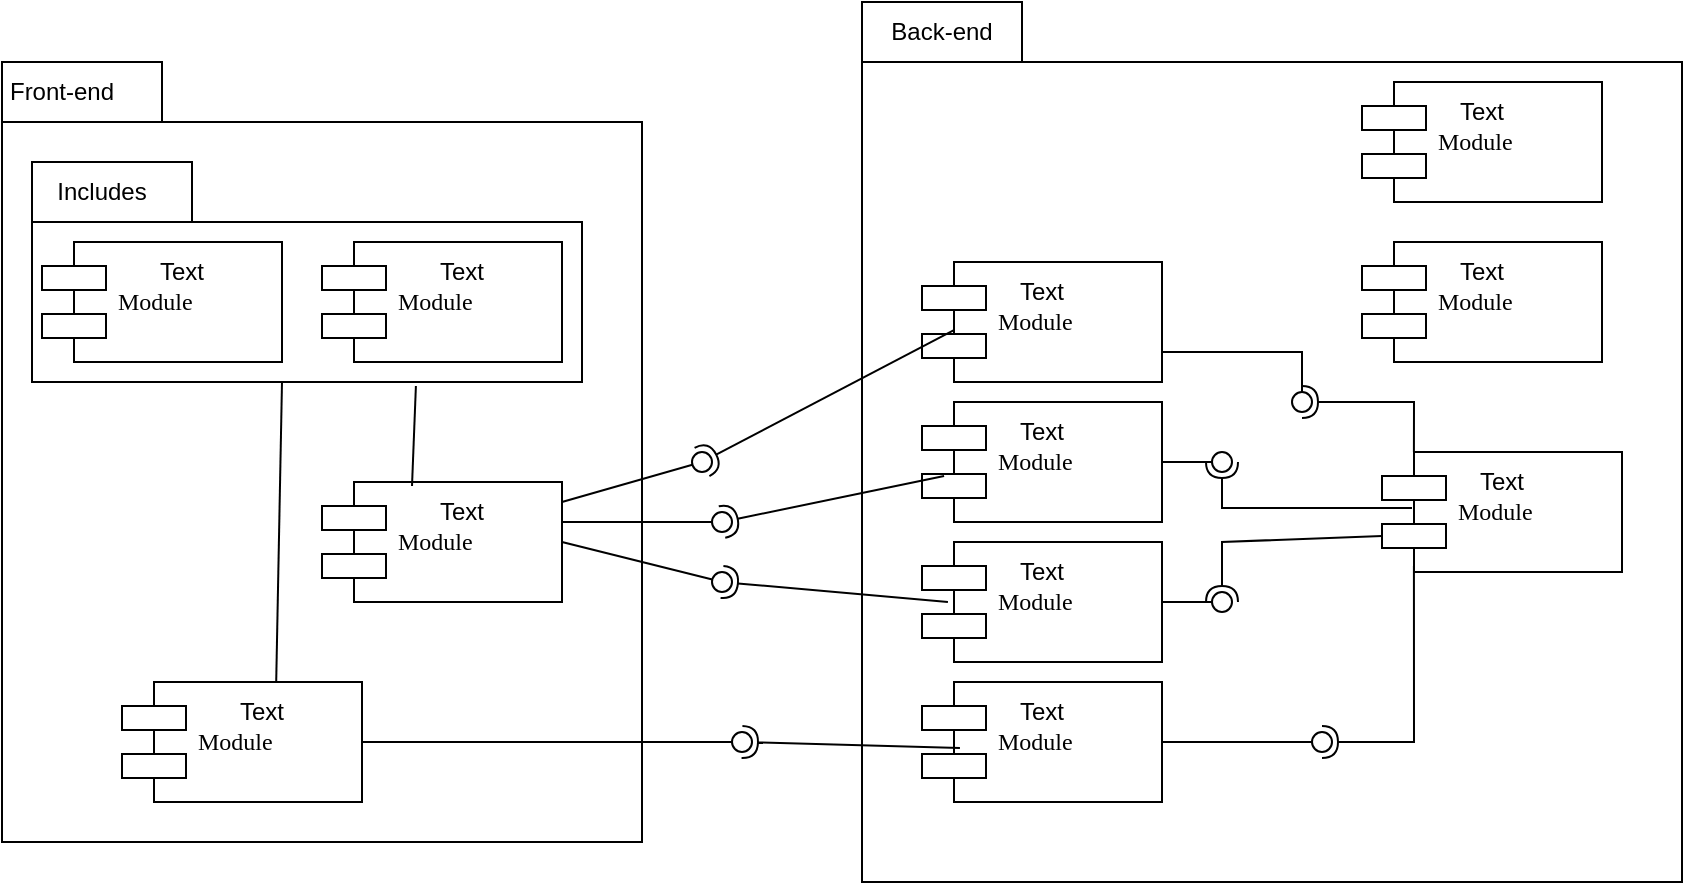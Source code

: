 <mxfile version="22.0.5" type="github">
  <diagram name="Page-1" id="5f0bae14-7c28-e335-631c-24af17079c00">
    <mxGraphModel dx="880" dy="478" grid="1" gridSize="10" guides="1" tooltips="1" connect="1" arrows="1" fold="1" page="1" pageScale="1" pageWidth="1100" pageHeight="850" background="none" math="0" shadow="0">
      <root>
        <mxCell id="0" />
        <mxCell id="1" parent="0" />
        <mxCell id="vXDdGkItpmRQi0IXGtpq-1" value="" style="shape=folder;fontStyle=1;tabWidth=80;tabHeight=30;tabPosition=left;html=1;boundedLbl=1;whiteSpace=wrap;" vertex="1" parent="1">
          <mxGeometry x="40" y="80" width="320" height="390" as="geometry" />
        </mxCell>
        <mxCell id="vXDdGkItpmRQi0IXGtpq-4" value="" style="shape=folder;fontStyle=1;tabWidth=80;tabHeight=30;tabPosition=left;html=1;boundedLbl=1;whiteSpace=wrap;" vertex="1" parent="1">
          <mxGeometry x="55" y="130" width="275" height="110" as="geometry" />
        </mxCell>
        <mxCell id="vXDdGkItpmRQi0IXGtpq-5" value="&lt;font style=&quot;vertical-align: inherit;&quot;&gt;&lt;font style=&quot;vertical-align: inherit;&quot;&gt;Front-end&lt;/font&gt;&lt;/font&gt;" style="text;html=1;strokeColor=none;fillColor=none;align=center;verticalAlign=middle;whiteSpace=wrap;rounded=0;" vertex="1" parent="1">
          <mxGeometry x="40" y="80" width="60" height="30" as="geometry" />
        </mxCell>
        <mxCell id="vXDdGkItpmRQi0IXGtpq-9" value="&lt;font style=&quot;vertical-align: inherit;&quot;&gt;&lt;font style=&quot;vertical-align: inherit;&quot;&gt;Includes&lt;/font&gt;&lt;/font&gt;" style="text;html=1;strokeColor=none;fillColor=none;align=center;verticalAlign=middle;whiteSpace=wrap;rounded=0;" vertex="1" parent="1">
          <mxGeometry x="60" y="130" width="60" height="30" as="geometry" />
        </mxCell>
        <mxCell id="vXDdGkItpmRQi0IXGtpq-10" value="" style="endArrow=none;html=1;rounded=0;exitX=0.642;exitY=0.05;exitDx=0;exitDy=0;exitPerimeter=0;" edge="1" parent="1" source="vXDdGkItpmRQi0IXGtpq-14">
          <mxGeometry width="50" height="50" relative="1" as="geometry">
            <mxPoint x="130" y="290" as="sourcePoint" />
            <mxPoint x="180" y="240" as="targetPoint" />
          </mxGeometry>
        </mxCell>
        <mxCell id="vXDdGkItpmRQi0IXGtpq-12" value="Module" style="shape=component;align=left;spacingLeft=36;rounded=0;shadow=0;comic=0;labelBackgroundColor=none;strokeWidth=1;fontFamily=Verdana;fontSize=12;html=1;" vertex="1" parent="1">
          <mxGeometry x="60" y="170" width="120" height="60" as="geometry" />
        </mxCell>
        <mxCell id="vXDdGkItpmRQi0IXGtpq-13" value="Module" style="shape=component;align=left;spacingLeft=36;rounded=0;shadow=0;comic=0;labelBackgroundColor=none;strokeWidth=1;fontFamily=Verdana;fontSize=12;html=1;" vertex="1" parent="1">
          <mxGeometry x="200" y="170" width="120" height="60" as="geometry" />
        </mxCell>
        <mxCell id="vXDdGkItpmRQi0IXGtpq-14" value="Module" style="shape=component;align=left;spacingLeft=36;rounded=0;shadow=0;comic=0;labelBackgroundColor=none;strokeWidth=1;fontFamily=Verdana;fontSize=12;html=1;" vertex="1" parent="1">
          <mxGeometry x="100" y="390" width="120" height="60" as="geometry" />
        </mxCell>
        <mxCell id="vXDdGkItpmRQi0IXGtpq-15" value="Module" style="shape=component;align=left;spacingLeft=36;rounded=0;shadow=0;comic=0;labelBackgroundColor=none;strokeWidth=1;fontFamily=Verdana;fontSize=12;html=1;" vertex="1" parent="1">
          <mxGeometry x="200" y="290" width="120" height="60" as="geometry" />
        </mxCell>
        <mxCell id="vXDdGkItpmRQi0IXGtpq-16" value="" style="endArrow=none;html=1;rounded=0;exitX=0.375;exitY=0.033;exitDx=0;exitDy=0;exitPerimeter=0;entryX=0.698;entryY=1.018;entryDx=0;entryDy=0;entryPerimeter=0;" edge="1" parent="1" source="vXDdGkItpmRQi0IXGtpq-15" target="vXDdGkItpmRQi0IXGtpq-4">
          <mxGeometry width="50" height="50" relative="1" as="geometry">
            <mxPoint x="140" y="300" as="sourcePoint" />
            <mxPoint x="190" y="250" as="targetPoint" />
          </mxGeometry>
        </mxCell>
        <mxCell id="vXDdGkItpmRQi0IXGtpq-17" value="" style="shape=folder;fontStyle=1;tabWidth=80;tabHeight=30;tabPosition=left;html=1;boundedLbl=1;whiteSpace=wrap;" vertex="1" parent="1">
          <mxGeometry x="470" y="50" width="410" height="440" as="geometry" />
        </mxCell>
        <mxCell id="vXDdGkItpmRQi0IXGtpq-18" value="Text" style="text;html=1;strokeColor=none;fillColor=none;align=center;verticalAlign=middle;whiteSpace=wrap;rounded=0;" vertex="1" parent="1">
          <mxGeometry x="100" y="170" width="60" height="30" as="geometry" />
        </mxCell>
        <mxCell id="vXDdGkItpmRQi0IXGtpq-19" value="Text" style="text;html=1;strokeColor=none;fillColor=none;align=center;verticalAlign=middle;whiteSpace=wrap;rounded=0;" vertex="1" parent="1">
          <mxGeometry x="240" y="170" width="60" height="30" as="geometry" />
        </mxCell>
        <mxCell id="vXDdGkItpmRQi0IXGtpq-20" value="Text" style="text;html=1;strokeColor=none;fillColor=none;align=center;verticalAlign=middle;whiteSpace=wrap;rounded=0;" vertex="1" parent="1">
          <mxGeometry x="140" y="390" width="60" height="30" as="geometry" />
        </mxCell>
        <mxCell id="vXDdGkItpmRQi0IXGtpq-21" value="Text" style="text;html=1;strokeColor=none;fillColor=none;align=center;verticalAlign=middle;whiteSpace=wrap;rounded=0;" vertex="1" parent="1">
          <mxGeometry x="240" y="290" width="60" height="30" as="geometry" />
        </mxCell>
        <mxCell id="vXDdGkItpmRQi0IXGtpq-22" value="Module" style="shape=component;align=left;spacingLeft=36;rounded=0;shadow=0;comic=0;labelBackgroundColor=none;strokeWidth=1;fontFamily=Verdana;fontSize=12;html=1;" vertex="1" parent="1">
          <mxGeometry x="720" y="170" width="120" height="60" as="geometry" />
        </mxCell>
        <mxCell id="vXDdGkItpmRQi0IXGtpq-23" value="Module" style="shape=component;align=left;spacingLeft=36;rounded=0;shadow=0;comic=0;labelBackgroundColor=none;strokeWidth=1;fontFamily=Verdana;fontSize=12;html=1;" vertex="1" parent="1">
          <mxGeometry x="720" y="90" width="120" height="60" as="geometry" />
        </mxCell>
        <mxCell id="vXDdGkItpmRQi0IXGtpq-24" value="Module" style="shape=component;align=left;spacingLeft=36;rounded=0;shadow=0;comic=0;labelBackgroundColor=none;strokeWidth=1;fontFamily=Verdana;fontSize=12;html=1;" vertex="1" parent="1">
          <mxGeometry x="730" y="275" width="120" height="60" as="geometry" />
        </mxCell>
        <mxCell id="vXDdGkItpmRQi0IXGtpq-25" value="Module" style="shape=component;align=left;spacingLeft=36;rounded=0;shadow=0;comic=0;labelBackgroundColor=none;strokeWidth=1;fontFamily=Verdana;fontSize=12;html=1;" vertex="1" parent="1">
          <mxGeometry x="500" y="390" width="120" height="60" as="geometry" />
        </mxCell>
        <mxCell id="vXDdGkItpmRQi0IXGtpq-26" value="Module" style="shape=component;align=left;spacingLeft=36;rounded=0;shadow=0;comic=0;labelBackgroundColor=none;strokeWidth=1;fontFamily=Verdana;fontSize=12;html=1;" vertex="1" parent="1">
          <mxGeometry x="500" y="320" width="120" height="60" as="geometry" />
        </mxCell>
        <mxCell id="vXDdGkItpmRQi0IXGtpq-27" value="Module" style="shape=component;align=left;spacingLeft=36;rounded=0;shadow=0;comic=0;labelBackgroundColor=none;strokeWidth=1;fontFamily=Verdana;fontSize=12;html=1;" vertex="1" parent="1">
          <mxGeometry x="500" y="250" width="120" height="60" as="geometry" />
        </mxCell>
        <mxCell id="vXDdGkItpmRQi0IXGtpq-28" value="Module" style="shape=component;align=left;spacingLeft=36;rounded=0;shadow=0;comic=0;labelBackgroundColor=none;strokeWidth=1;fontFamily=Verdana;fontSize=12;html=1;" vertex="1" parent="1">
          <mxGeometry x="500" y="180" width="120" height="60" as="geometry" />
        </mxCell>
        <mxCell id="vXDdGkItpmRQi0IXGtpq-32" value="" style="rounded=0;orthogonalLoop=1;jettySize=auto;html=1;endArrow=oval;endFill=0;sketch=0;sourcePerimeterSpacing=0;targetPerimeterSpacing=0;endSize=10;exitX=1;exitY=0.75;exitDx=0;exitDy=0;" edge="1" parent="1" source="vXDdGkItpmRQi0IXGtpq-28">
          <mxGeometry relative="1" as="geometry">
            <mxPoint x="745" y="250" as="sourcePoint" />
            <mxPoint x="690" y="250" as="targetPoint" />
            <Array as="points">
              <mxPoint x="690" y="225" />
            </Array>
          </mxGeometry>
        </mxCell>
        <mxCell id="vXDdGkItpmRQi0IXGtpq-33" value="" style="rounded=0;orthogonalLoop=1;jettySize=auto;html=1;endArrow=oval;endFill=0;sketch=0;sourcePerimeterSpacing=0;targetPerimeterSpacing=0;endSize=10;exitX=1;exitY=0.5;exitDx=0;exitDy=0;" edge="1" parent="1" source="vXDdGkItpmRQi0IXGtpq-27">
          <mxGeometry relative="1" as="geometry">
            <mxPoint x="650" y="280" as="sourcePoint" />
            <mxPoint x="650" y="280" as="targetPoint" />
          </mxGeometry>
        </mxCell>
        <mxCell id="vXDdGkItpmRQi0IXGtpq-34" value="" style="rounded=0;orthogonalLoop=1;jettySize=auto;html=1;endArrow=oval;endFill=0;sketch=0;sourcePerimeterSpacing=0;targetPerimeterSpacing=0;endSize=10;exitX=1;exitY=0.5;exitDx=0;exitDy=0;" edge="1" parent="1" source="vXDdGkItpmRQi0IXGtpq-26">
          <mxGeometry relative="1" as="geometry">
            <mxPoint x="650" y="340" as="sourcePoint" />
            <mxPoint x="650" y="350" as="targetPoint" />
          </mxGeometry>
        </mxCell>
        <mxCell id="vXDdGkItpmRQi0IXGtpq-35" value="" style="rounded=0;orthogonalLoop=1;jettySize=auto;html=1;endArrow=oval;endFill=0;sketch=0;sourcePerimeterSpacing=0;targetPerimeterSpacing=0;endSize=10;exitX=1;exitY=0.5;exitDx=0;exitDy=0;" edge="1" parent="1" source="vXDdGkItpmRQi0IXGtpq-25">
          <mxGeometry relative="1" as="geometry">
            <mxPoint x="650" y="410" as="sourcePoint" />
            <mxPoint x="700" y="420" as="targetPoint" />
          </mxGeometry>
        </mxCell>
        <mxCell id="vXDdGkItpmRQi0IXGtpq-36" value="" style="rounded=0;orthogonalLoop=1;jettySize=auto;html=1;endArrow=halfCircle;endFill=0;endSize=6;strokeWidth=1;sketch=0;exitX=0.133;exitY=0;exitDx=0;exitDy=0;exitPerimeter=0;" edge="1" parent="1" source="vXDdGkItpmRQi0IXGtpq-24">
          <mxGeometry relative="1" as="geometry">
            <mxPoint x="680" y="342.5" as="sourcePoint" />
            <mxPoint x="690" y="250" as="targetPoint" />
            <Array as="points">
              <mxPoint x="746" y="250" />
            </Array>
          </mxGeometry>
        </mxCell>
        <mxCell id="vXDdGkItpmRQi0IXGtpq-37" value="" style="rounded=0;orthogonalLoop=1;jettySize=auto;html=1;endArrow=halfCircle;endFill=0;endSize=6;strokeWidth=1;sketch=0;exitX=0.125;exitY=0.467;exitDx=0;exitDy=0;exitPerimeter=0;" edge="1" parent="1" source="vXDdGkItpmRQi0IXGtpq-24">
          <mxGeometry relative="1" as="geometry">
            <mxPoint x="745" y="322" as="sourcePoint" />
            <mxPoint x="650" y="280" as="targetPoint" />
            <Array as="points">
              <mxPoint x="700" y="303" />
              <mxPoint x="650" y="303" />
            </Array>
          </mxGeometry>
        </mxCell>
        <mxCell id="vXDdGkItpmRQi0IXGtpq-38" value="" style="rounded=0;orthogonalLoop=1;jettySize=auto;html=1;endArrow=halfCircle;endFill=0;endSize=6;strokeWidth=1;sketch=0;exitX=0;exitY=0.7;exitDx=0;exitDy=0;" edge="1" parent="1" source="vXDdGkItpmRQi0IXGtpq-24">
          <mxGeometry relative="1" as="geometry">
            <mxPoint x="745" y="318" as="sourcePoint" />
            <mxPoint x="650" y="350" as="targetPoint" />
            <Array as="points">
              <mxPoint x="650" y="320" />
            </Array>
          </mxGeometry>
        </mxCell>
        <mxCell id="vXDdGkItpmRQi0IXGtpq-39" value="" style="rounded=0;orthogonalLoop=1;jettySize=auto;html=1;endArrow=halfCircle;endFill=0;endSize=6;strokeWidth=1;sketch=0;exitX=0.133;exitY=0.95;exitDx=0;exitDy=0;exitPerimeter=0;" edge="1" parent="1" source="vXDdGkItpmRQi0IXGtpq-24">
          <mxGeometry relative="1" as="geometry">
            <mxPoint x="757" y="315" as="sourcePoint" />
            <mxPoint x="700" y="420" as="targetPoint" />
            <Array as="points">
              <mxPoint x="746" y="420" />
            </Array>
          </mxGeometry>
        </mxCell>
        <mxCell id="vXDdGkItpmRQi0IXGtpq-46" value="Back-end" style="text;html=1;strokeColor=none;fillColor=none;align=center;verticalAlign=middle;whiteSpace=wrap;rounded=0;" vertex="1" parent="1">
          <mxGeometry x="480" y="50" width="60" height="30" as="geometry" />
        </mxCell>
        <mxCell id="vXDdGkItpmRQi0IXGtpq-47" value="" style="rounded=0;orthogonalLoop=1;jettySize=auto;html=1;endArrow=oval;endFill=0;sketch=0;sourcePerimeterSpacing=0;targetPerimeterSpacing=0;endSize=10;exitX=1;exitY=0.5;exitDx=0;exitDy=0;" edge="1" parent="1">
          <mxGeometry relative="1" as="geometry">
            <mxPoint x="320" y="310" as="sourcePoint" />
            <mxPoint x="400" y="310" as="targetPoint" />
          </mxGeometry>
        </mxCell>
        <mxCell id="vXDdGkItpmRQi0IXGtpq-48" value="" style="rounded=0;orthogonalLoop=1;jettySize=auto;html=1;endArrow=oval;endFill=0;sketch=0;sourcePerimeterSpacing=0;targetPerimeterSpacing=0;endSize=10;exitX=1;exitY=0.5;exitDx=0;exitDy=0;" edge="1" parent="1">
          <mxGeometry relative="1" as="geometry">
            <mxPoint x="320" y="300" as="sourcePoint" />
            <mxPoint x="390" y="280" as="targetPoint" />
          </mxGeometry>
        </mxCell>
        <mxCell id="vXDdGkItpmRQi0IXGtpq-49" value="" style="rounded=0;orthogonalLoop=1;jettySize=auto;html=1;endArrow=oval;endFill=0;sketch=0;sourcePerimeterSpacing=0;targetPerimeterSpacing=0;endSize=10;exitX=1;exitY=0.5;exitDx=0;exitDy=0;" edge="1" parent="1" source="vXDdGkItpmRQi0IXGtpq-15">
          <mxGeometry relative="1" as="geometry">
            <mxPoint x="320" y="320" as="sourcePoint" />
            <mxPoint x="400" y="340" as="targetPoint" />
          </mxGeometry>
        </mxCell>
        <mxCell id="vXDdGkItpmRQi0IXGtpq-50" value="" style="rounded=0;orthogonalLoop=1;jettySize=auto;html=1;endArrow=oval;endFill=0;sketch=0;sourcePerimeterSpacing=0;targetPerimeterSpacing=0;endSize=10;exitX=1;exitY=0.5;exitDx=0;exitDy=0;" edge="1" parent="1" source="vXDdGkItpmRQi0IXGtpq-14">
          <mxGeometry relative="1" as="geometry">
            <mxPoint x="250" y="420" as="sourcePoint" />
            <mxPoint x="410" y="420" as="targetPoint" />
          </mxGeometry>
        </mxCell>
        <mxCell id="vXDdGkItpmRQi0IXGtpq-51" value="" style="rounded=0;orthogonalLoop=1;jettySize=auto;html=1;endArrow=halfCircle;endFill=0;endSize=6;strokeWidth=1;sketch=0;exitX=0.133;exitY=0.567;exitDx=0;exitDy=0;exitPerimeter=0;" edge="1" parent="1" source="vXDdGkItpmRQi0IXGtpq-28">
          <mxGeometry relative="1" as="geometry">
            <mxPoint x="490" y="205.52" as="sourcePoint" />
            <mxPoint x="390" y="280" as="targetPoint" />
            <Array as="points" />
          </mxGeometry>
        </mxCell>
        <mxCell id="vXDdGkItpmRQi0IXGtpq-52" value="" style="rounded=0;orthogonalLoop=1;jettySize=auto;html=1;endArrow=halfCircle;endFill=0;endSize=6;strokeWidth=1;sketch=0;exitX=0.092;exitY=0.617;exitDx=0;exitDy=0;exitPerimeter=0;" edge="1" parent="1" source="vXDdGkItpmRQi0IXGtpq-27">
          <mxGeometry relative="1" as="geometry">
            <mxPoint x="500" y="311" as="sourcePoint" />
            <mxPoint x="400" y="310" as="targetPoint" />
            <Array as="points" />
          </mxGeometry>
        </mxCell>
        <mxCell id="vXDdGkItpmRQi0IXGtpq-53" value="" style="rounded=0;orthogonalLoop=1;jettySize=auto;html=1;endArrow=halfCircle;endFill=0;endSize=6;strokeWidth=1;sketch=0;exitX=0.108;exitY=0.5;exitDx=0;exitDy=0;exitPerimeter=0;" edge="1" parent="1" source="vXDdGkItpmRQi0IXGtpq-26">
          <mxGeometry relative="1" as="geometry">
            <mxPoint x="521" y="297" as="sourcePoint" />
            <mxPoint x="400" y="340" as="targetPoint" />
            <Array as="points" />
          </mxGeometry>
        </mxCell>
        <mxCell id="vXDdGkItpmRQi0IXGtpq-54" value="Text" style="text;html=1;strokeColor=none;fillColor=none;align=center;verticalAlign=middle;whiteSpace=wrap;rounded=0;" vertex="1" parent="1">
          <mxGeometry x="530" y="180" width="60" height="30" as="geometry" />
        </mxCell>
        <mxCell id="vXDdGkItpmRQi0IXGtpq-55" value="Text" style="text;html=1;strokeColor=none;fillColor=none;align=center;verticalAlign=middle;whiteSpace=wrap;rounded=0;" vertex="1" parent="1">
          <mxGeometry x="530" y="250" width="60" height="30" as="geometry" />
        </mxCell>
        <mxCell id="vXDdGkItpmRQi0IXGtpq-56" value="Text" style="text;html=1;strokeColor=none;fillColor=none;align=center;verticalAlign=middle;whiteSpace=wrap;rounded=0;" vertex="1" parent="1">
          <mxGeometry x="530" y="320" width="60" height="30" as="geometry" />
        </mxCell>
        <mxCell id="vXDdGkItpmRQi0IXGtpq-57" value="Text" style="text;html=1;strokeColor=none;fillColor=none;align=center;verticalAlign=middle;whiteSpace=wrap;rounded=0;" vertex="1" parent="1">
          <mxGeometry x="530" y="390" width="60" height="30" as="geometry" />
        </mxCell>
        <mxCell id="vXDdGkItpmRQi0IXGtpq-58" value="Text" style="text;html=1;strokeColor=none;fillColor=none;align=center;verticalAlign=middle;whiteSpace=wrap;rounded=0;" vertex="1" parent="1">
          <mxGeometry x="750" y="90" width="60" height="30" as="geometry" />
        </mxCell>
        <mxCell id="vXDdGkItpmRQi0IXGtpq-59" value="Text" style="text;html=1;strokeColor=none;fillColor=none;align=center;verticalAlign=middle;whiteSpace=wrap;rounded=0;" vertex="1" parent="1">
          <mxGeometry x="750" y="170" width="60" height="30" as="geometry" />
        </mxCell>
        <mxCell id="vXDdGkItpmRQi0IXGtpq-60" value="Text" style="text;html=1;strokeColor=none;fillColor=none;align=center;verticalAlign=middle;whiteSpace=wrap;rounded=0;" vertex="1" parent="1">
          <mxGeometry x="760" y="275" width="60" height="30" as="geometry" />
        </mxCell>
        <mxCell id="vXDdGkItpmRQi0IXGtpq-61" value="" style="rounded=0;orthogonalLoop=1;jettySize=auto;html=1;endArrow=halfCircle;endFill=0;endSize=6;strokeWidth=1;sketch=0;exitX=0.158;exitY=0.55;exitDx=0;exitDy=0;exitPerimeter=0;" edge="1" parent="1" source="vXDdGkItpmRQi0IXGtpq-25">
          <mxGeometry relative="1" as="geometry">
            <mxPoint x="480" y="410" as="sourcePoint" />
            <mxPoint x="410" y="420" as="targetPoint" />
            <Array as="points" />
          </mxGeometry>
        </mxCell>
      </root>
    </mxGraphModel>
  </diagram>
</mxfile>
